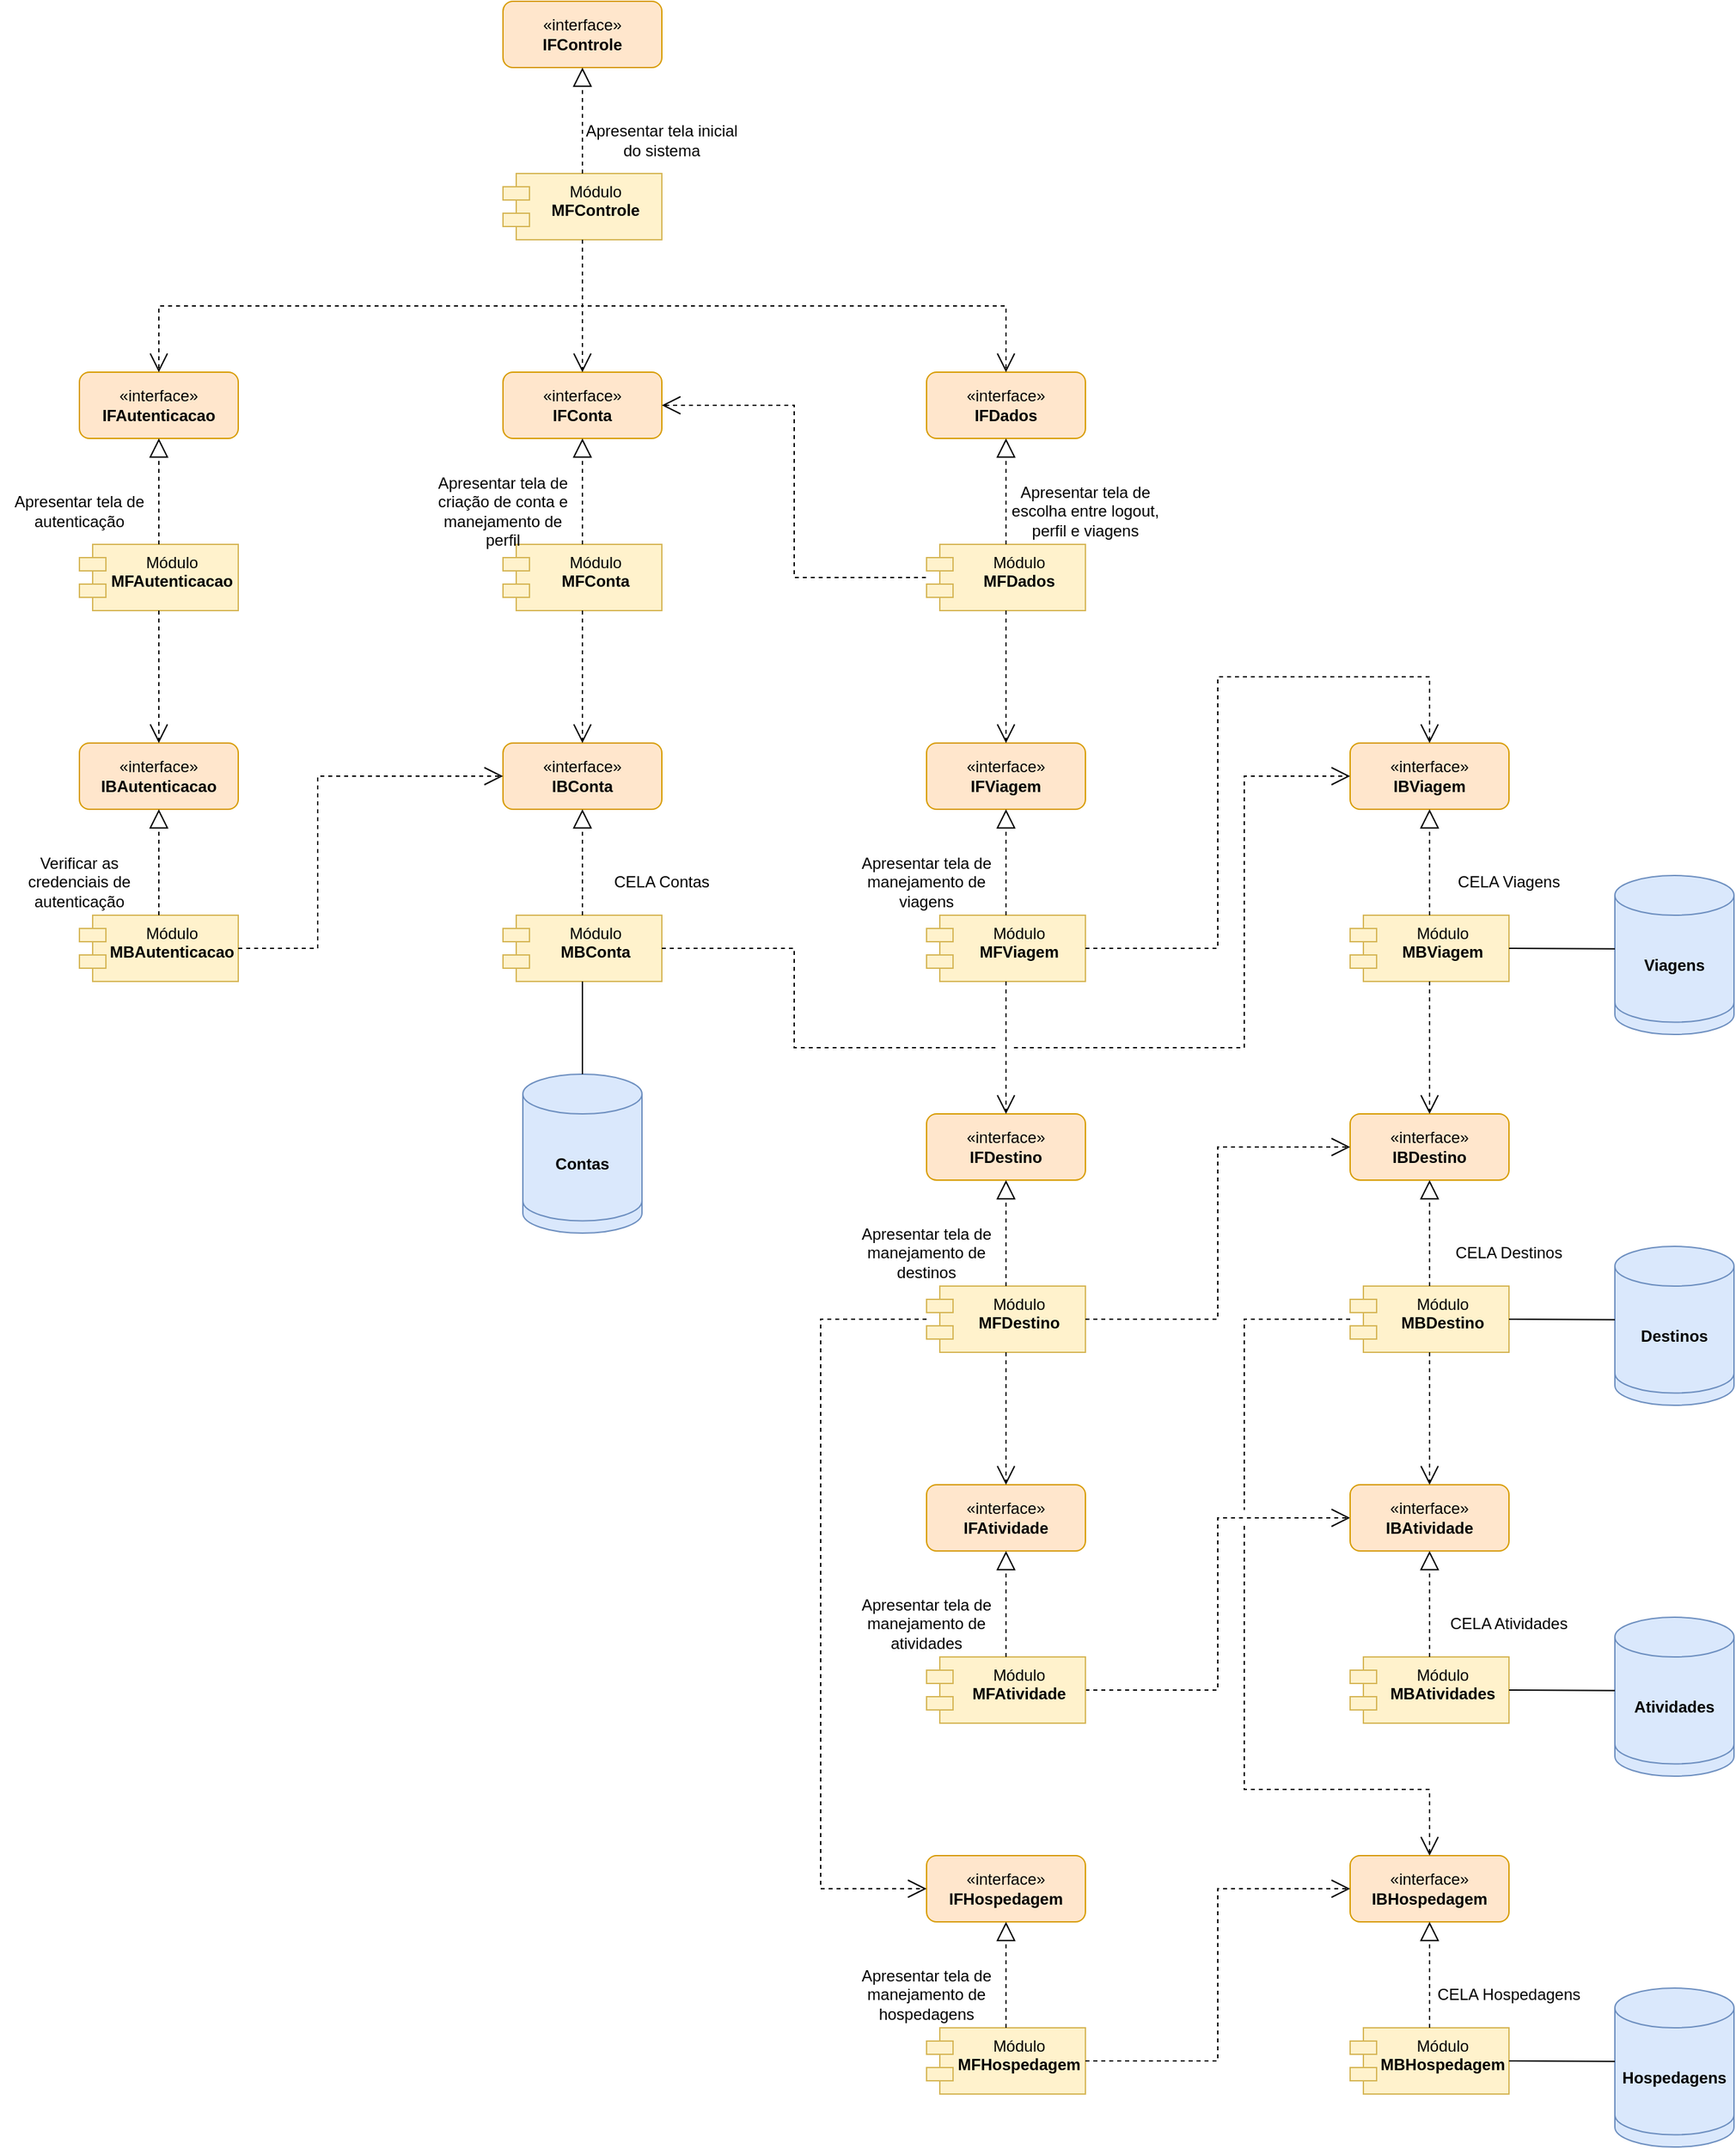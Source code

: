<mxfile version="26.0.10">
  <diagram name="Page-1" id="sPIjlwpRegr-qIBrad7b">
    <mxGraphModel dx="825" dy="539" grid="1" gridSize="10" guides="1" tooltips="1" connect="1" arrows="1" fold="1" page="1" pageScale="1" pageWidth="850" pageHeight="1100" background="none" math="0" shadow="0">
      <root>
        <mxCell id="0" />
        <mxCell id="1" parent="0" />
        <mxCell id="RjZnEXSW0Bx0K8E6X_TM-65" value="" style="endArrow=open;endSize=12;dashed=1;html=1;rounded=0;exitX=1;exitY=0.5;exitDx=0;exitDy=0;entryX=0;entryY=0.5;entryDx=0;entryDy=0;jumpStyle=gap;jumpSize=12;" parent="1" source="RjZnEXSW0Bx0K8E6X_TM-60" target="RjZnEXSW0Bx0K8E6X_TM-62" edge="1">
          <mxGeometry width="160" relative="1" as="geometry">
            <mxPoint x="1010" y="1470" as="sourcePoint" />
            <mxPoint x="1170" y="1470" as="targetPoint" />
            <Array as="points">
              <mxPoint x="1080" y="1545" />
              <mxPoint x="1080" y="1415" />
            </Array>
          </mxGeometry>
        </mxCell>
        <mxCell id="RjZnEXSW0Bx0K8E6X_TM-2" value="«interface»&lt;br&gt;&lt;div&gt;&lt;b&gt;IFControle&lt;/b&gt;&lt;/div&gt;" style="html=1;whiteSpace=wrap;rounded=1;glass=0;shadow=0;fillColor=#ffe6cc;strokeColor=#d79b00;" parent="1" vertex="1">
          <mxGeometry x="540" y="270" width="120" height="50" as="geometry" />
        </mxCell>
        <mxCell id="RjZnEXSW0Bx0K8E6X_TM-3" value="&lt;div&gt;Módulo&lt;/div&gt;&lt;div&gt;&lt;b&gt;MFControle&lt;/b&gt;&lt;br&gt;&lt;/div&gt;" style="shape=module;align=left;spacingLeft=20;align=center;verticalAlign=top;whiteSpace=wrap;html=1;fillColor=#fff2cc;strokeColor=#d6b656;" parent="1" vertex="1">
          <mxGeometry x="540" y="400" width="120" height="50" as="geometry" />
        </mxCell>
        <mxCell id="RjZnEXSW0Bx0K8E6X_TM-4" value="" style="endArrow=block;dashed=1;endFill=0;endSize=12;html=1;rounded=0;entryX=0.5;entryY=1;entryDx=0;entryDy=0;exitX=0.5;exitY=0;exitDx=0;exitDy=0;" parent="1" source="RjZnEXSW0Bx0K8E6X_TM-3" target="RjZnEXSW0Bx0K8E6X_TM-2" edge="1">
          <mxGeometry width="160" relative="1" as="geometry">
            <mxPoint x="560" y="360" as="sourcePoint" />
            <mxPoint x="720" y="360" as="targetPoint" />
          </mxGeometry>
        </mxCell>
        <mxCell id="RjZnEXSW0Bx0K8E6X_TM-5" value="«interface»&lt;br&gt;&lt;div&gt;&lt;b&gt;IFAutenticacao&lt;/b&gt;&lt;/div&gt;" style="html=1;whiteSpace=wrap;rounded=1;glass=0;shadow=0;fillColor=#ffe6cc;strokeColor=#d79b00;" parent="1" vertex="1">
          <mxGeometry x="220" y="550" width="120" height="50" as="geometry" />
        </mxCell>
        <mxCell id="RjZnEXSW0Bx0K8E6X_TM-6" value="&lt;div&gt;Módulo&lt;/div&gt;&lt;div&gt;&lt;b&gt;MFAutenticacao&lt;/b&gt;&lt;br&gt;&lt;/div&gt;" style="shape=module;align=left;spacingLeft=20;align=center;verticalAlign=top;whiteSpace=wrap;html=1;fillColor=#fff2cc;strokeColor=#d6b656;" parent="1" vertex="1">
          <mxGeometry x="220" y="680" width="120" height="50" as="geometry" />
        </mxCell>
        <mxCell id="RjZnEXSW0Bx0K8E6X_TM-7" value="" style="endArrow=block;dashed=1;endFill=0;endSize=12;html=1;rounded=0;entryX=0.5;entryY=1;entryDx=0;entryDy=0;exitX=0.5;exitY=0;exitDx=0;exitDy=0;" parent="1" source="RjZnEXSW0Bx0K8E6X_TM-6" target="RjZnEXSW0Bx0K8E6X_TM-5" edge="1">
          <mxGeometry width="160" relative="1" as="geometry">
            <mxPoint x="240" y="660" as="sourcePoint" />
            <mxPoint x="400" y="660" as="targetPoint" />
          </mxGeometry>
        </mxCell>
        <mxCell id="RjZnEXSW0Bx0K8E6X_TM-9" value="«interface»&lt;br&gt;&lt;div&gt;&lt;b&gt;IFConta&lt;/b&gt;&lt;/div&gt;" style="html=1;whiteSpace=wrap;rounded=1;glass=0;shadow=0;fillColor=#ffe6cc;strokeColor=#d79b00;" parent="1" vertex="1">
          <mxGeometry x="540" y="550" width="120" height="50" as="geometry" />
        </mxCell>
        <mxCell id="RjZnEXSW0Bx0K8E6X_TM-10" value="&lt;div&gt;Módulo&lt;/div&gt;&lt;div&gt;&lt;b&gt;MFConta&lt;/b&gt;&lt;/div&gt;" style="shape=module;align=left;spacingLeft=20;align=center;verticalAlign=top;whiteSpace=wrap;html=1;fillColor=#fff2cc;strokeColor=#d6b656;" parent="1" vertex="1">
          <mxGeometry x="540" y="680" width="120" height="50" as="geometry" />
        </mxCell>
        <mxCell id="RjZnEXSW0Bx0K8E6X_TM-11" value="" style="endArrow=block;dashed=1;endFill=0;endSize=12;html=1;rounded=0;entryX=0.5;entryY=1;entryDx=0;entryDy=0;exitX=0.5;exitY=0;exitDx=0;exitDy=0;" parent="1" source="RjZnEXSW0Bx0K8E6X_TM-10" target="RjZnEXSW0Bx0K8E6X_TM-9" edge="1">
          <mxGeometry width="160" relative="1" as="geometry">
            <mxPoint x="560" y="660" as="sourcePoint" />
            <mxPoint x="720" y="660" as="targetPoint" />
          </mxGeometry>
        </mxCell>
        <mxCell id="RjZnEXSW0Bx0K8E6X_TM-12" value="«interface»&lt;br&gt;&lt;div&gt;&lt;b&gt;IFDados&lt;/b&gt;&lt;/div&gt;" style="html=1;whiteSpace=wrap;rounded=1;glass=0;shadow=0;fillColor=#ffe6cc;strokeColor=#d79b00;" parent="1" vertex="1">
          <mxGeometry x="860" y="550" width="120" height="50" as="geometry" />
        </mxCell>
        <mxCell id="RjZnEXSW0Bx0K8E6X_TM-13" value="&lt;div&gt;Módulo&lt;/div&gt;&lt;div&gt;&lt;b&gt;MFDados&lt;/b&gt;&lt;br&gt;&lt;/div&gt;" style="shape=module;align=left;spacingLeft=20;align=center;verticalAlign=top;whiteSpace=wrap;html=1;fillColor=#fff2cc;strokeColor=#d6b656;" parent="1" vertex="1">
          <mxGeometry x="860" y="680" width="120" height="50" as="geometry" />
        </mxCell>
        <mxCell id="RjZnEXSW0Bx0K8E6X_TM-14" value="" style="endArrow=block;dashed=1;endFill=0;endSize=12;html=1;rounded=0;entryX=0.5;entryY=1;entryDx=0;entryDy=0;exitX=0.5;exitY=0;exitDx=0;exitDy=0;" parent="1" source="RjZnEXSW0Bx0K8E6X_TM-13" target="RjZnEXSW0Bx0K8E6X_TM-12" edge="1">
          <mxGeometry width="160" relative="1" as="geometry">
            <mxPoint x="880" y="660" as="sourcePoint" />
            <mxPoint x="1040" y="660" as="targetPoint" />
          </mxGeometry>
        </mxCell>
        <mxCell id="RjZnEXSW0Bx0K8E6X_TM-18" value="«interface»&lt;br&gt;&lt;div&gt;&lt;b&gt;IBAutenticacao&lt;/b&gt;&lt;/div&gt;" style="html=1;whiteSpace=wrap;rounded=1;glass=0;shadow=0;fillColor=#ffe6cc;strokeColor=#d79b00;" parent="1" vertex="1">
          <mxGeometry x="220" y="830" width="120" height="50" as="geometry" />
        </mxCell>
        <mxCell id="RjZnEXSW0Bx0K8E6X_TM-19" value="&lt;div&gt;Módulo&lt;/div&gt;&lt;div&gt;&lt;b&gt;MBAutenticacao&lt;/b&gt;&lt;br&gt;&lt;/div&gt;" style="shape=module;align=left;spacingLeft=20;align=center;verticalAlign=top;whiteSpace=wrap;html=1;fillColor=#fff2cc;strokeColor=#d6b656;" parent="1" vertex="1">
          <mxGeometry x="220" y="960" width="120" height="50" as="geometry" />
        </mxCell>
        <mxCell id="RjZnEXSW0Bx0K8E6X_TM-20" value="" style="endArrow=block;dashed=1;endFill=0;endSize=12;html=1;rounded=0;entryX=0.5;entryY=1;entryDx=0;entryDy=0;exitX=0.5;exitY=0;exitDx=0;exitDy=0;" parent="1" source="RjZnEXSW0Bx0K8E6X_TM-19" target="RjZnEXSW0Bx0K8E6X_TM-18" edge="1">
          <mxGeometry width="160" relative="1" as="geometry">
            <mxPoint x="240" y="920" as="sourcePoint" />
            <mxPoint x="400" y="920" as="targetPoint" />
          </mxGeometry>
        </mxCell>
        <mxCell id="RjZnEXSW0Bx0K8E6X_TM-21" value="" style="endArrow=open;endSize=12;dashed=1;html=1;rounded=0;entryX=0.5;entryY=0;entryDx=0;entryDy=0;exitX=0.5;exitY=1;exitDx=0;exitDy=0;" parent="1" source="RjZnEXSW0Bx0K8E6X_TM-6" target="RjZnEXSW0Bx0K8E6X_TM-18" edge="1">
          <mxGeometry width="160" relative="1" as="geometry">
            <mxPoint x="290" y="730" as="sourcePoint" />
            <mxPoint x="450" y="730" as="targetPoint" />
          </mxGeometry>
        </mxCell>
        <mxCell id="RjZnEXSW0Bx0K8E6X_TM-22" value="«interface»&lt;br&gt;&lt;div&gt;&lt;b&gt;IBConta&lt;/b&gt;&lt;/div&gt;" style="html=1;whiteSpace=wrap;rounded=1;glass=0;shadow=0;fillColor=#ffe6cc;strokeColor=#d79b00;" parent="1" vertex="1">
          <mxGeometry x="540" y="830" width="120" height="50" as="geometry" />
        </mxCell>
        <mxCell id="RjZnEXSW0Bx0K8E6X_TM-23" value="&lt;div&gt;Módulo&lt;/div&gt;&lt;div&gt;&lt;b&gt;MBConta&lt;/b&gt;&lt;br&gt;&lt;/div&gt;" style="shape=module;align=left;spacingLeft=20;align=center;verticalAlign=top;whiteSpace=wrap;html=1;fillColor=#fff2cc;strokeColor=#d6b656;" parent="1" vertex="1">
          <mxGeometry x="540" y="960" width="120" height="50" as="geometry" />
        </mxCell>
        <mxCell id="RjZnEXSW0Bx0K8E6X_TM-24" value="" style="endArrow=block;dashed=1;endFill=0;endSize=12;html=1;rounded=0;entryX=0.5;entryY=1;entryDx=0;entryDy=0;exitX=0.5;exitY=0;exitDx=0;exitDy=0;" parent="1" source="RjZnEXSW0Bx0K8E6X_TM-23" target="RjZnEXSW0Bx0K8E6X_TM-22" edge="1">
          <mxGeometry width="160" relative="1" as="geometry">
            <mxPoint x="560" y="920" as="sourcePoint" />
            <mxPoint x="720" y="920" as="targetPoint" />
          </mxGeometry>
        </mxCell>
        <mxCell id="RjZnEXSW0Bx0K8E6X_TM-25" value="" style="endArrow=open;endSize=12;dashed=1;html=1;rounded=0;entryX=0.5;entryY=0;entryDx=0;entryDy=0;exitX=0.5;exitY=1;exitDx=0;exitDy=0;" parent="1" source="RjZnEXSW0Bx0K8E6X_TM-10" target="RjZnEXSW0Bx0K8E6X_TM-22" edge="1">
          <mxGeometry width="160" relative="1" as="geometry">
            <mxPoint x="600" y="730" as="sourcePoint" />
            <mxPoint x="770" y="730" as="targetPoint" />
          </mxGeometry>
        </mxCell>
        <mxCell id="RjZnEXSW0Bx0K8E6X_TM-26" value="«interface»&lt;br&gt;&lt;div&gt;&lt;b&gt;IFViagem&lt;/b&gt;&lt;/div&gt;" style="html=1;whiteSpace=wrap;rounded=1;glass=0;shadow=0;fillColor=#ffe6cc;strokeColor=#d79b00;" parent="1" vertex="1">
          <mxGeometry x="860" y="830" width="120" height="50" as="geometry" />
        </mxCell>
        <mxCell id="RjZnEXSW0Bx0K8E6X_TM-27" value="&lt;div&gt;Módulo&lt;/div&gt;&lt;div&gt;&lt;b&gt;MFViagem&lt;/b&gt;&lt;br&gt;&lt;/div&gt;" style="shape=module;align=left;spacingLeft=20;align=center;verticalAlign=top;whiteSpace=wrap;html=1;fillColor=#fff2cc;strokeColor=#d6b656;" parent="1" vertex="1">
          <mxGeometry x="860" y="960" width="120" height="50" as="geometry" />
        </mxCell>
        <mxCell id="RjZnEXSW0Bx0K8E6X_TM-28" value="" style="endArrow=block;dashed=1;endFill=0;endSize=12;html=1;rounded=0;entryX=0.5;entryY=1;entryDx=0;entryDy=0;exitX=0.5;exitY=0;exitDx=0;exitDy=0;" parent="1" source="RjZnEXSW0Bx0K8E6X_TM-27" target="RjZnEXSW0Bx0K8E6X_TM-26" edge="1">
          <mxGeometry width="160" relative="1" as="geometry">
            <mxPoint x="880" y="920" as="sourcePoint" />
            <mxPoint x="1040" y="920" as="targetPoint" />
          </mxGeometry>
        </mxCell>
        <mxCell id="RjZnEXSW0Bx0K8E6X_TM-29" value="" style="endArrow=open;endSize=12;dashed=1;html=1;rounded=0;entryX=0.5;entryY=0;entryDx=0;entryDy=0;exitX=0.5;exitY=1;exitDx=0;exitDy=0;" parent="1" source="RjZnEXSW0Bx0K8E6X_TM-13" target="RjZnEXSW0Bx0K8E6X_TM-26" edge="1">
          <mxGeometry width="160" relative="1" as="geometry">
            <mxPoint x="920" y="730" as="sourcePoint" />
            <mxPoint x="1090" y="730" as="targetPoint" />
          </mxGeometry>
        </mxCell>
        <mxCell id="RjZnEXSW0Bx0K8E6X_TM-32" value="" style="endArrow=open;endSize=12;dashed=1;html=1;rounded=0;exitX=1;exitY=0.5;exitDx=0;exitDy=0;entryX=0;entryY=0.5;entryDx=0;entryDy=0;" parent="1" source="RjZnEXSW0Bx0K8E6X_TM-19" target="RjZnEXSW0Bx0K8E6X_TM-22" edge="1">
          <mxGeometry width="160" relative="1" as="geometry">
            <mxPoint x="350" y="984.58" as="sourcePoint" />
            <mxPoint x="510" y="984.58" as="targetPoint" />
            <Array as="points">
              <mxPoint x="400" y="985" />
              <mxPoint x="400" y="855" />
            </Array>
          </mxGeometry>
        </mxCell>
        <mxCell id="RjZnEXSW0Bx0K8E6X_TM-35" value="" style="group" parent="1" vertex="1" connectable="0">
          <mxGeometry x="555" y="1080" width="90" height="120" as="geometry" />
        </mxCell>
        <mxCell id="RjZnEXSW0Bx0K8E6X_TM-34" value="" style="shape=cylinder3;whiteSpace=wrap;html=1;boundedLbl=1;backgroundOutline=1;size=15;fillColor=#dae8fc;strokeColor=#6c8ebf;movable=1;resizable=1;rotatable=1;deletable=1;editable=1;locked=0;connectable=1;" parent="RjZnEXSW0Bx0K8E6X_TM-35" vertex="1">
          <mxGeometry y="9.231" width="90" height="110.769" as="geometry" />
        </mxCell>
        <mxCell id="RjZnEXSW0Bx0K8E6X_TM-33" value="&lt;div&gt;&lt;b&gt;Contas&lt;/b&gt;&lt;/div&gt;" style="shape=cylinder3;whiteSpace=wrap;html=1;boundedLbl=1;backgroundOutline=1;size=15;fillColor=#dae8fc;strokeColor=#6c8ebf;fixDash=0;container=0;movable=1;resizable=1;rotatable=1;deletable=1;editable=1;locked=0;connectable=1;" parent="RjZnEXSW0Bx0K8E6X_TM-35" vertex="1">
          <mxGeometry width="90" height="110.769" as="geometry" />
        </mxCell>
        <mxCell id="RjZnEXSW0Bx0K8E6X_TM-36" value="" style="endArrow=none;html=1;rounded=0;exitX=0.5;exitY=0;exitDx=0;exitDy=0;exitPerimeter=0;entryX=0.5;entryY=1;entryDx=0;entryDy=0;" parent="1" source="RjZnEXSW0Bx0K8E6X_TM-33" target="RjZnEXSW0Bx0K8E6X_TM-23" edge="1">
          <mxGeometry width="50" height="50" relative="1" as="geometry">
            <mxPoint x="610" y="1070" as="sourcePoint" />
            <mxPoint x="660" y="1020" as="targetPoint" />
          </mxGeometry>
        </mxCell>
        <mxCell id="RjZnEXSW0Bx0K8E6X_TM-38" value="«interface»&lt;br&gt;&lt;div&gt;&lt;b&gt;IBViagem&lt;/b&gt;&lt;/div&gt;" style="html=1;whiteSpace=wrap;rounded=1;glass=0;shadow=0;fillColor=#ffe6cc;strokeColor=#d79b00;" parent="1" vertex="1">
          <mxGeometry x="1180" y="830" width="120" height="50" as="geometry" />
        </mxCell>
        <mxCell id="RjZnEXSW0Bx0K8E6X_TM-39" value="&lt;div&gt;Módulo&lt;/div&gt;&lt;div&gt;&lt;b&gt;MBViagem&lt;/b&gt;&lt;br&gt;&lt;/div&gt;" style="shape=module;align=left;spacingLeft=20;align=center;verticalAlign=top;whiteSpace=wrap;html=1;fillColor=#fff2cc;strokeColor=#d6b656;" parent="1" vertex="1">
          <mxGeometry x="1180" y="960" width="120" height="50" as="geometry" />
        </mxCell>
        <mxCell id="RjZnEXSW0Bx0K8E6X_TM-40" value="" style="endArrow=block;dashed=1;endFill=0;endSize=12;html=1;rounded=0;entryX=0.5;entryY=1;entryDx=0;entryDy=0;exitX=0.5;exitY=0;exitDx=0;exitDy=0;" parent="1" source="RjZnEXSW0Bx0K8E6X_TM-39" target="RjZnEXSW0Bx0K8E6X_TM-38" edge="1">
          <mxGeometry width="160" relative="1" as="geometry">
            <mxPoint x="1200" y="920" as="sourcePoint" />
            <mxPoint x="1360" y="920" as="targetPoint" />
          </mxGeometry>
        </mxCell>
        <mxCell id="RjZnEXSW0Bx0K8E6X_TM-41" value="" style="endArrow=open;endSize=12;dashed=1;html=1;rounded=0;exitX=1;exitY=0.5;exitDx=0;exitDy=0;entryX=0.5;entryY=0;entryDx=0;entryDy=0;" parent="1" source="RjZnEXSW0Bx0K8E6X_TM-27" target="RjZnEXSW0Bx0K8E6X_TM-38" edge="1">
          <mxGeometry width="160" relative="1" as="geometry">
            <mxPoint x="1010" y="910" as="sourcePoint" />
            <mxPoint x="1170" y="910" as="targetPoint" />
            <Array as="points">
              <mxPoint x="1080" y="985" />
              <mxPoint x="1080" y="780" />
              <mxPoint x="1240" y="780" />
            </Array>
          </mxGeometry>
        </mxCell>
        <mxCell id="RjZnEXSW0Bx0K8E6X_TM-42" value="" style="group" parent="1" vertex="1" connectable="0">
          <mxGeometry x="1380" y="930" width="90" height="120" as="geometry" />
        </mxCell>
        <mxCell id="RjZnEXSW0Bx0K8E6X_TM-43" value="" style="shape=cylinder3;whiteSpace=wrap;html=1;boundedLbl=1;backgroundOutline=1;size=15;fillColor=#dae8fc;strokeColor=#6c8ebf;movable=1;resizable=1;rotatable=1;deletable=1;editable=1;locked=0;connectable=1;" parent="RjZnEXSW0Bx0K8E6X_TM-42" vertex="1">
          <mxGeometry y="9.231" width="90" height="110.769" as="geometry" />
        </mxCell>
        <mxCell id="RjZnEXSW0Bx0K8E6X_TM-44" value="&lt;b&gt;Viagens&lt;/b&gt;" style="shape=cylinder3;whiteSpace=wrap;html=1;boundedLbl=1;backgroundOutline=1;size=15;fillColor=#dae8fc;strokeColor=#6c8ebf;fixDash=0;container=0;movable=1;resizable=1;rotatable=1;deletable=1;editable=1;locked=0;connectable=1;" parent="RjZnEXSW0Bx0K8E6X_TM-42" vertex="1">
          <mxGeometry width="90" height="110.769" as="geometry" />
        </mxCell>
        <mxCell id="RjZnEXSW0Bx0K8E6X_TM-45" value="" style="endArrow=none;html=1;rounded=0;entryX=0;entryY=0.5;entryDx=0;entryDy=0;entryPerimeter=0;exitX=1;exitY=0.5;exitDx=0;exitDy=0;" parent="1" source="RjZnEXSW0Bx0K8E6X_TM-39" target="RjZnEXSW0Bx0K8E6X_TM-44" edge="1">
          <mxGeometry width="50" height="50" relative="1" as="geometry">
            <mxPoint x="1210" y="1000" as="sourcePoint" />
            <mxPoint x="1260" y="950" as="targetPoint" />
          </mxGeometry>
        </mxCell>
        <mxCell id="RjZnEXSW0Bx0K8E6X_TM-46" value="«interface»&lt;br&gt;&lt;div&gt;&lt;b&gt;IFDestino&lt;/b&gt;&lt;/div&gt;" style="html=1;whiteSpace=wrap;rounded=1;glass=0;shadow=0;fillColor=#ffe6cc;strokeColor=#d79b00;" parent="1" vertex="1">
          <mxGeometry x="860" y="1110" width="120" height="50" as="geometry" />
        </mxCell>
        <mxCell id="RjZnEXSW0Bx0K8E6X_TM-47" value="&lt;div&gt;Módulo&lt;/div&gt;&lt;div&gt;&lt;b&gt;MFDestino&lt;/b&gt;&lt;br&gt;&lt;/div&gt;" style="shape=module;align=left;spacingLeft=20;align=center;verticalAlign=top;whiteSpace=wrap;html=1;fillColor=#fff2cc;strokeColor=#d6b656;" parent="1" vertex="1">
          <mxGeometry x="860" y="1240" width="120" height="50" as="geometry" />
        </mxCell>
        <mxCell id="RjZnEXSW0Bx0K8E6X_TM-48" value="" style="endArrow=block;dashed=1;endFill=0;endSize=12;html=1;rounded=0;entryX=0.5;entryY=1;entryDx=0;entryDy=0;exitX=0.5;exitY=0;exitDx=0;exitDy=0;" parent="1" source="RjZnEXSW0Bx0K8E6X_TM-47" target="RjZnEXSW0Bx0K8E6X_TM-46" edge="1">
          <mxGeometry width="160" relative="1" as="geometry">
            <mxPoint x="880" y="1200" as="sourcePoint" />
            <mxPoint x="1040" y="1200" as="targetPoint" />
          </mxGeometry>
        </mxCell>
        <mxCell id="RjZnEXSW0Bx0K8E6X_TM-49" value="«interface»&lt;br&gt;&lt;div&gt;&lt;b&gt;IBDestino&lt;/b&gt;&lt;/div&gt;" style="html=1;whiteSpace=wrap;rounded=1;glass=0;shadow=0;fillColor=#ffe6cc;strokeColor=#d79b00;" parent="1" vertex="1">
          <mxGeometry x="1180" y="1110" width="120" height="50" as="geometry" />
        </mxCell>
        <mxCell id="RjZnEXSW0Bx0K8E6X_TM-50" value="&lt;div&gt;Módulo&lt;/div&gt;&lt;div&gt;&lt;b&gt;MBDestino&lt;/b&gt;&lt;br&gt;&lt;/div&gt;" style="shape=module;align=left;spacingLeft=20;align=center;verticalAlign=top;whiteSpace=wrap;html=1;fillColor=#fff2cc;strokeColor=#d6b656;" parent="1" vertex="1">
          <mxGeometry x="1180" y="1240" width="120" height="50" as="geometry" />
        </mxCell>
        <mxCell id="RjZnEXSW0Bx0K8E6X_TM-51" value="" style="endArrow=block;dashed=1;endFill=0;endSize=12;html=1;rounded=0;entryX=0.5;entryY=1;entryDx=0;entryDy=0;exitX=0.5;exitY=0;exitDx=0;exitDy=0;" parent="1" source="RjZnEXSW0Bx0K8E6X_TM-50" target="RjZnEXSW0Bx0K8E6X_TM-49" edge="1">
          <mxGeometry width="160" relative="1" as="geometry">
            <mxPoint x="1200" y="1200" as="sourcePoint" />
            <mxPoint x="1360" y="1200" as="targetPoint" />
          </mxGeometry>
        </mxCell>
        <mxCell id="RjZnEXSW0Bx0K8E6X_TM-52" value="" style="endArrow=open;endSize=12;dashed=1;html=1;rounded=0;exitX=1;exitY=0.5;exitDx=0;exitDy=0;entryX=0;entryY=0.5;entryDx=0;entryDy=0;" parent="1" source="RjZnEXSW0Bx0K8E6X_TM-47" target="RjZnEXSW0Bx0K8E6X_TM-49" edge="1">
          <mxGeometry width="160" relative="1" as="geometry">
            <mxPoint x="1010" y="1190" as="sourcePoint" />
            <mxPoint x="1170" y="1190" as="targetPoint" />
            <Array as="points">
              <mxPoint x="1080" y="1265" />
              <mxPoint x="1080" y="1135" />
            </Array>
          </mxGeometry>
        </mxCell>
        <mxCell id="RjZnEXSW0Bx0K8E6X_TM-53" value="" style="group" parent="1" vertex="1" connectable="0">
          <mxGeometry x="1380" y="1210" width="90" height="120" as="geometry" />
        </mxCell>
        <mxCell id="RjZnEXSW0Bx0K8E6X_TM-54" value="" style="shape=cylinder3;whiteSpace=wrap;html=1;boundedLbl=1;backgroundOutline=1;size=15;fillColor=#dae8fc;strokeColor=#6c8ebf;movable=1;resizable=1;rotatable=1;deletable=1;editable=1;locked=0;connectable=1;" parent="RjZnEXSW0Bx0K8E6X_TM-53" vertex="1">
          <mxGeometry y="9.231" width="90" height="110.769" as="geometry" />
        </mxCell>
        <mxCell id="RjZnEXSW0Bx0K8E6X_TM-55" value="&lt;b&gt;Destinos&lt;/b&gt;" style="shape=cylinder3;whiteSpace=wrap;html=1;boundedLbl=1;backgroundOutline=1;size=15;fillColor=#dae8fc;strokeColor=#6c8ebf;fixDash=0;container=0;movable=1;resizable=1;rotatable=1;deletable=1;editable=1;locked=0;connectable=1;" parent="RjZnEXSW0Bx0K8E6X_TM-53" vertex="1">
          <mxGeometry width="90" height="110.769" as="geometry" />
        </mxCell>
        <mxCell id="RjZnEXSW0Bx0K8E6X_TM-56" value="" style="endArrow=none;html=1;rounded=0;entryX=0;entryY=0.5;entryDx=0;entryDy=0;entryPerimeter=0;exitX=1;exitY=0.5;exitDx=0;exitDy=0;" parent="1" source="RjZnEXSW0Bx0K8E6X_TM-50" target="RjZnEXSW0Bx0K8E6X_TM-55" edge="1">
          <mxGeometry width="50" height="50" relative="1" as="geometry">
            <mxPoint x="1210" y="1280" as="sourcePoint" />
            <mxPoint x="1260" y="1230" as="targetPoint" />
          </mxGeometry>
        </mxCell>
        <mxCell id="RjZnEXSW0Bx0K8E6X_TM-57" value="" style="endArrow=open;endSize=12;dashed=1;html=1;rounded=0;entryX=0.5;entryY=0;entryDx=0;entryDy=0;exitX=0.5;exitY=1;exitDx=0;exitDy=0;" parent="1" source="RjZnEXSW0Bx0K8E6X_TM-27" target="RjZnEXSW0Bx0K8E6X_TM-46" edge="1">
          <mxGeometry width="160" relative="1" as="geometry">
            <mxPoint x="1000" y="1000" as="sourcePoint" />
            <mxPoint x="1000" y="1100" as="targetPoint" />
          </mxGeometry>
        </mxCell>
        <mxCell id="RjZnEXSW0Bx0K8E6X_TM-58" value="" style="endArrow=open;endSize=12;dashed=1;html=1;rounded=0;entryX=0.5;entryY=0;entryDx=0;entryDy=0;exitX=0.5;exitY=1;exitDx=0;exitDy=0;" parent="1" source="RjZnEXSW0Bx0K8E6X_TM-39" target="RjZnEXSW0Bx0K8E6X_TM-49" edge="1">
          <mxGeometry width="160" relative="1" as="geometry">
            <mxPoint x="1150" y="1010" as="sourcePoint" />
            <mxPoint x="1150" y="1110" as="targetPoint" />
          </mxGeometry>
        </mxCell>
        <mxCell id="RjZnEXSW0Bx0K8E6X_TM-59" value="«interface»&lt;br&gt;&lt;div&gt;&lt;b&gt;IFAtividade&lt;/b&gt;&lt;/div&gt;" style="html=1;whiteSpace=wrap;rounded=1;glass=0;shadow=0;fillColor=#ffe6cc;strokeColor=#d79b00;" parent="1" vertex="1">
          <mxGeometry x="860" y="1390" width="120" height="50" as="geometry" />
        </mxCell>
        <mxCell id="RjZnEXSW0Bx0K8E6X_TM-60" value="&lt;div&gt;Módulo&lt;/div&gt;&lt;div&gt;&lt;b&gt;MFAtividade&lt;/b&gt;&lt;br&gt;&lt;/div&gt;" style="shape=module;align=left;spacingLeft=20;align=center;verticalAlign=top;whiteSpace=wrap;html=1;fillColor=#fff2cc;strokeColor=#d6b656;" parent="1" vertex="1">
          <mxGeometry x="860" y="1520" width="120" height="50" as="geometry" />
        </mxCell>
        <mxCell id="RjZnEXSW0Bx0K8E6X_TM-61" value="" style="endArrow=block;dashed=1;endFill=0;endSize=12;html=1;rounded=0;entryX=0.5;entryY=1;entryDx=0;entryDy=0;exitX=0.5;exitY=0;exitDx=0;exitDy=0;" parent="1" source="RjZnEXSW0Bx0K8E6X_TM-60" target="RjZnEXSW0Bx0K8E6X_TM-59" edge="1">
          <mxGeometry width="160" relative="1" as="geometry">
            <mxPoint x="880" y="1480" as="sourcePoint" />
            <mxPoint x="1040" y="1480" as="targetPoint" />
          </mxGeometry>
        </mxCell>
        <mxCell id="RjZnEXSW0Bx0K8E6X_TM-62" value="«interface»&lt;br&gt;&lt;div&gt;&lt;b&gt;IBAtividade&lt;/b&gt;&lt;/div&gt;" style="html=1;whiteSpace=wrap;rounded=1;glass=0;shadow=0;fillColor=#ffe6cc;strokeColor=#d79b00;" parent="1" vertex="1">
          <mxGeometry x="1180" y="1390" width="120" height="50" as="geometry" />
        </mxCell>
        <mxCell id="RjZnEXSW0Bx0K8E6X_TM-63" value="&lt;div&gt;Módulo&lt;/div&gt;&lt;div&gt;&lt;b&gt;MBAtividades&lt;/b&gt;&lt;/div&gt;" style="shape=module;align=left;spacingLeft=20;align=center;verticalAlign=top;whiteSpace=wrap;html=1;fillColor=#fff2cc;strokeColor=#d6b656;" parent="1" vertex="1">
          <mxGeometry x="1180" y="1520" width="120" height="50" as="geometry" />
        </mxCell>
        <mxCell id="RjZnEXSW0Bx0K8E6X_TM-64" value="" style="endArrow=block;dashed=1;endFill=0;endSize=12;html=1;rounded=0;entryX=0.5;entryY=1;entryDx=0;entryDy=0;exitX=0.5;exitY=0;exitDx=0;exitDy=0;" parent="1" source="RjZnEXSW0Bx0K8E6X_TM-63" target="RjZnEXSW0Bx0K8E6X_TM-62" edge="1">
          <mxGeometry width="160" relative="1" as="geometry">
            <mxPoint x="1200" y="1480" as="sourcePoint" />
            <mxPoint x="1360" y="1480" as="targetPoint" />
          </mxGeometry>
        </mxCell>
        <mxCell id="RjZnEXSW0Bx0K8E6X_TM-66" value="" style="group" parent="1" vertex="1" connectable="0">
          <mxGeometry x="1380" y="1490" width="90" height="120" as="geometry" />
        </mxCell>
        <mxCell id="RjZnEXSW0Bx0K8E6X_TM-67" value="" style="shape=cylinder3;whiteSpace=wrap;html=1;boundedLbl=1;backgroundOutline=1;size=15;fillColor=#dae8fc;strokeColor=#6c8ebf;movable=1;resizable=1;rotatable=1;deletable=1;editable=1;locked=0;connectable=1;" parent="RjZnEXSW0Bx0K8E6X_TM-66" vertex="1">
          <mxGeometry y="9.231" width="90" height="110.769" as="geometry" />
        </mxCell>
        <mxCell id="RjZnEXSW0Bx0K8E6X_TM-68" value="&lt;b&gt;Atividades&lt;/b&gt;" style="shape=cylinder3;whiteSpace=wrap;html=1;boundedLbl=1;backgroundOutline=1;size=15;fillColor=#dae8fc;strokeColor=#6c8ebf;fixDash=0;container=0;movable=1;resizable=1;rotatable=1;deletable=1;editable=1;locked=0;connectable=1;" parent="RjZnEXSW0Bx0K8E6X_TM-66" vertex="1">
          <mxGeometry width="90" height="110.769" as="geometry" />
        </mxCell>
        <mxCell id="RjZnEXSW0Bx0K8E6X_TM-69" value="" style="endArrow=none;html=1;rounded=0;entryX=0;entryY=0.5;entryDx=0;entryDy=0;entryPerimeter=0;exitX=1;exitY=0.5;exitDx=0;exitDy=0;" parent="1" source="RjZnEXSW0Bx0K8E6X_TM-63" target="RjZnEXSW0Bx0K8E6X_TM-68" edge="1">
          <mxGeometry width="50" height="50" relative="1" as="geometry">
            <mxPoint x="1210" y="1560" as="sourcePoint" />
            <mxPoint x="1260" y="1510" as="targetPoint" />
          </mxGeometry>
        </mxCell>
        <mxCell id="RjZnEXSW0Bx0K8E6X_TM-70" value="" style="endArrow=open;endSize=12;dashed=1;html=1;rounded=0;entryX=0.5;entryY=0;entryDx=0;entryDy=0;exitX=0.5;exitY=1;exitDx=0;exitDy=0;" parent="1" target="RjZnEXSW0Bx0K8E6X_TM-59" edge="1">
          <mxGeometry width="160" relative="1" as="geometry">
            <mxPoint x="920" y="1290" as="sourcePoint" />
            <mxPoint x="1000" y="1380" as="targetPoint" />
          </mxGeometry>
        </mxCell>
        <mxCell id="RjZnEXSW0Bx0K8E6X_TM-71" value="" style="endArrow=open;endSize=12;dashed=1;html=1;rounded=0;entryX=0.5;entryY=0;entryDx=0;entryDy=0;exitX=0.5;exitY=1;exitDx=0;exitDy=0;" parent="1" target="RjZnEXSW0Bx0K8E6X_TM-62" edge="1">
          <mxGeometry width="160" relative="1" as="geometry">
            <mxPoint x="1240" y="1290" as="sourcePoint" />
            <mxPoint x="1150" y="1390" as="targetPoint" />
          </mxGeometry>
        </mxCell>
        <mxCell id="RjZnEXSW0Bx0K8E6X_TM-72" value="«interface»&lt;br&gt;&lt;div&gt;&lt;b&gt;IFHospedagem&lt;/b&gt;&lt;/div&gt;" style="html=1;whiteSpace=wrap;rounded=1;glass=0;shadow=0;fillColor=#ffe6cc;strokeColor=#d79b00;" parent="1" vertex="1">
          <mxGeometry x="860" y="1670" width="120" height="50" as="geometry" />
        </mxCell>
        <mxCell id="RjZnEXSW0Bx0K8E6X_TM-73" value="&lt;div&gt;Módulo&lt;/div&gt;&lt;div&gt;&lt;b&gt;MFHospedagem&lt;/b&gt;&lt;br&gt;&lt;/div&gt;" style="shape=module;align=left;spacingLeft=20;align=center;verticalAlign=top;whiteSpace=wrap;html=1;fillColor=#fff2cc;strokeColor=#d6b656;" parent="1" vertex="1">
          <mxGeometry x="860" y="1800" width="120" height="50" as="geometry" />
        </mxCell>
        <mxCell id="RjZnEXSW0Bx0K8E6X_TM-74" value="" style="endArrow=block;dashed=1;endFill=0;endSize=12;html=1;rounded=0;entryX=0.5;entryY=1;entryDx=0;entryDy=0;exitX=0.5;exitY=0;exitDx=0;exitDy=0;" parent="1" source="RjZnEXSW0Bx0K8E6X_TM-73" target="RjZnEXSW0Bx0K8E6X_TM-72" edge="1">
          <mxGeometry width="160" relative="1" as="geometry">
            <mxPoint x="880" y="1760" as="sourcePoint" />
            <mxPoint x="1040" y="1760" as="targetPoint" />
          </mxGeometry>
        </mxCell>
        <mxCell id="RjZnEXSW0Bx0K8E6X_TM-75" value="«interface»&lt;br&gt;&lt;div&gt;&lt;b&gt;IBHospedagem&lt;/b&gt;&lt;/div&gt;" style="html=1;whiteSpace=wrap;rounded=1;glass=0;shadow=0;fillColor=#ffe6cc;strokeColor=#d79b00;" parent="1" vertex="1">
          <mxGeometry x="1180" y="1670" width="120" height="50" as="geometry" />
        </mxCell>
        <mxCell id="RjZnEXSW0Bx0K8E6X_TM-76" value="&lt;div&gt;Módulo&lt;/div&gt;&lt;div&gt;&lt;b&gt;MBHospedagem&lt;/b&gt;&lt;/div&gt;" style="shape=module;align=left;spacingLeft=20;align=center;verticalAlign=top;whiteSpace=wrap;html=1;fillColor=#fff2cc;strokeColor=#d6b656;" parent="1" vertex="1">
          <mxGeometry x="1180" y="1800" width="120" height="50" as="geometry" />
        </mxCell>
        <mxCell id="RjZnEXSW0Bx0K8E6X_TM-77" value="" style="endArrow=block;dashed=1;endFill=0;endSize=12;html=1;rounded=0;entryX=0.5;entryY=1;entryDx=0;entryDy=0;exitX=0.5;exitY=0;exitDx=0;exitDy=0;" parent="1" source="RjZnEXSW0Bx0K8E6X_TM-76" target="RjZnEXSW0Bx0K8E6X_TM-75" edge="1">
          <mxGeometry width="160" relative="1" as="geometry">
            <mxPoint x="1200" y="1760" as="sourcePoint" />
            <mxPoint x="1360" y="1760" as="targetPoint" />
          </mxGeometry>
        </mxCell>
        <mxCell id="RjZnEXSW0Bx0K8E6X_TM-78" value="" style="endArrow=open;endSize=12;dashed=1;html=1;rounded=0;exitX=1;exitY=0.5;exitDx=0;exitDy=0;entryX=0;entryY=0.5;entryDx=0;entryDy=0;" parent="1" source="RjZnEXSW0Bx0K8E6X_TM-73" target="RjZnEXSW0Bx0K8E6X_TM-75" edge="1">
          <mxGeometry width="160" relative="1" as="geometry">
            <mxPoint x="1010" y="1750" as="sourcePoint" />
            <mxPoint x="1170" y="1750" as="targetPoint" />
            <Array as="points">
              <mxPoint x="1080" y="1825" />
              <mxPoint x="1080" y="1695" />
            </Array>
          </mxGeometry>
        </mxCell>
        <mxCell id="RjZnEXSW0Bx0K8E6X_TM-79" value="" style="group" parent="1" vertex="1" connectable="0">
          <mxGeometry x="1380" y="1770" width="90" height="120" as="geometry" />
        </mxCell>
        <mxCell id="RjZnEXSW0Bx0K8E6X_TM-80" value="" style="shape=cylinder3;whiteSpace=wrap;html=1;boundedLbl=1;backgroundOutline=1;size=15;fillColor=#dae8fc;strokeColor=#6c8ebf;movable=1;resizable=1;rotatable=1;deletable=1;editable=1;locked=0;connectable=1;" parent="RjZnEXSW0Bx0K8E6X_TM-79" vertex="1">
          <mxGeometry y="9.231" width="90" height="110.769" as="geometry" />
        </mxCell>
        <mxCell id="RjZnEXSW0Bx0K8E6X_TM-81" value="&lt;b&gt;Hospedagens&lt;/b&gt;" style="shape=cylinder3;whiteSpace=wrap;html=1;boundedLbl=1;backgroundOutline=1;size=15;fillColor=#dae8fc;strokeColor=#6c8ebf;fixDash=0;container=0;movable=1;resizable=1;rotatable=1;deletable=1;editable=1;locked=0;connectable=1;" parent="RjZnEXSW0Bx0K8E6X_TM-79" vertex="1">
          <mxGeometry width="90" height="110.769" as="geometry" />
        </mxCell>
        <mxCell id="RjZnEXSW0Bx0K8E6X_TM-82" value="" style="endArrow=none;html=1;rounded=0;entryX=0;entryY=0.5;entryDx=0;entryDy=0;entryPerimeter=0;exitX=1;exitY=0.5;exitDx=0;exitDy=0;" parent="1" source="RjZnEXSW0Bx0K8E6X_TM-76" target="RjZnEXSW0Bx0K8E6X_TM-81" edge="1">
          <mxGeometry width="50" height="50" relative="1" as="geometry">
            <mxPoint x="1210" y="1840" as="sourcePoint" />
            <mxPoint x="1260" y="1790" as="targetPoint" />
          </mxGeometry>
        </mxCell>
        <mxCell id="RjZnEXSW0Bx0K8E6X_TM-84" value="" style="endArrow=open;endSize=12;dashed=1;html=1;rounded=0;entryX=0;entryY=0.5;entryDx=0;entryDy=0;" parent="1" target="RjZnEXSW0Bx0K8E6X_TM-72" edge="1">
          <mxGeometry width="160" relative="1" as="geometry">
            <mxPoint x="860" y="1265" as="sourcePoint" />
            <mxPoint x="830" y="1500" as="targetPoint" />
            <Array as="points">
              <mxPoint x="780" y="1265" />
              <mxPoint x="780" y="1695" />
            </Array>
          </mxGeometry>
        </mxCell>
        <mxCell id="RjZnEXSW0Bx0K8E6X_TM-85" value="" style="endArrow=open;endSize=12;dashed=1;html=1;rounded=0;entryX=0.5;entryY=0;entryDx=0;entryDy=0;jumpStyle=gap;jumpSize=12;" parent="1" target="RjZnEXSW0Bx0K8E6X_TM-75" edge="1">
          <mxGeometry width="160" relative="1" as="geometry">
            <mxPoint x="1180" y="1265" as="sourcePoint" />
            <mxPoint x="1170" y="1670" as="targetPoint" />
            <Array as="points">
              <mxPoint x="1100" y="1265" />
              <mxPoint x="1100" y="1620" />
              <mxPoint x="1240" y="1620" />
            </Array>
          </mxGeometry>
        </mxCell>
        <mxCell id="RjZnEXSW0Bx0K8E6X_TM-86" value="" style="endArrow=open;endSize=12;dashed=1;html=1;rounded=0;exitX=1;exitY=0.5;exitDx=0;exitDy=0;entryX=0;entryY=0.5;entryDx=0;entryDy=0;jumpStyle=gap;jumpSize=12;" parent="1" source="RjZnEXSW0Bx0K8E6X_TM-23" target="RjZnEXSW0Bx0K8E6X_TM-38" edge="1">
          <mxGeometry width="160" relative="1" as="geometry">
            <mxPoint x="670" y="984.7" as="sourcePoint" />
            <mxPoint x="830" y="984.7" as="targetPoint" />
            <Array as="points">
              <mxPoint x="760" y="985" />
              <mxPoint x="760" y="1060" />
              <mxPoint x="1100" y="1060" />
              <mxPoint x="1100" y="855" />
            </Array>
          </mxGeometry>
        </mxCell>
        <mxCell id="RjZnEXSW0Bx0K8E6X_TM-88" value="" style="endArrow=open;endSize=12;dashed=1;html=1;rounded=0;entryX=1;entryY=0.5;entryDx=0;entryDy=0;exitX=-0.004;exitY=0.501;exitDx=0;exitDy=0;exitPerimeter=0;" parent="1" source="RjZnEXSW0Bx0K8E6X_TM-13" target="RjZnEXSW0Bx0K8E6X_TM-9" edge="1">
          <mxGeometry width="160" relative="1" as="geometry">
            <mxPoint x="690" y="710" as="sourcePoint" />
            <mxPoint x="850" y="710" as="targetPoint" />
            <Array as="points">
              <mxPoint x="760" y="705" />
              <mxPoint x="760" y="575" />
            </Array>
          </mxGeometry>
        </mxCell>
        <mxCell id="RjZnEXSW0Bx0K8E6X_TM-89" value="&lt;div&gt;&lt;br&gt;&lt;/div&gt;" style="endArrow=open;endSize=12;dashed=1;html=1;rounded=0;exitX=0.5;exitY=1;exitDx=0;exitDy=0;entryX=0.5;entryY=0;entryDx=0;entryDy=0;" parent="1" source="RjZnEXSW0Bx0K8E6X_TM-3" target="RjZnEXSW0Bx0K8E6X_TM-5" edge="1">
          <mxGeometry width="160" relative="1" as="geometry">
            <mxPoint x="420" y="500" as="sourcePoint" />
            <mxPoint x="370" y="460" as="targetPoint" />
            <Array as="points">
              <mxPoint x="600" y="500" />
              <mxPoint x="280" y="500" />
            </Array>
          </mxGeometry>
        </mxCell>
        <mxCell id="RjZnEXSW0Bx0K8E6X_TM-90" value="&lt;div&gt;&lt;br&gt;&lt;/div&gt;" style="endArrow=open;endSize=12;dashed=1;html=1;rounded=0;exitX=0.5;exitY=1;exitDx=0;exitDy=0;entryX=0.5;entryY=0;entryDx=0;entryDy=0;" parent="1" target="RjZnEXSW0Bx0K8E6X_TM-12" edge="1">
          <mxGeometry width="160" relative="1" as="geometry">
            <mxPoint x="600" y="450" as="sourcePoint" />
            <mxPoint x="280" y="550" as="targetPoint" />
            <Array as="points">
              <mxPoint x="600" y="500" />
              <mxPoint x="920" y="500" />
            </Array>
          </mxGeometry>
        </mxCell>
        <mxCell id="RjZnEXSW0Bx0K8E6X_TM-91" value="" style="endArrow=open;endSize=12;dashed=1;html=1;rounded=0;entryX=0.5;entryY=0;entryDx=0;entryDy=0;exitX=0.5;exitY=1;exitDx=0;exitDy=0;" parent="1" source="RjZnEXSW0Bx0K8E6X_TM-3" target="RjZnEXSW0Bx0K8E6X_TM-9" edge="1">
          <mxGeometry width="160" relative="1" as="geometry">
            <mxPoint x="350" y="450" as="sourcePoint" />
            <mxPoint x="510" y="450" as="targetPoint" />
          </mxGeometry>
        </mxCell>
        <mxCell id="RjZnEXSW0Bx0K8E6X_TM-92" value="Apresentar tela inicial do sistema" style="text;html=1;align=center;verticalAlign=middle;whiteSpace=wrap;rounded=0;" parent="1" vertex="1">
          <mxGeometry x="600" y="350" width="120" height="50" as="geometry" />
        </mxCell>
        <mxCell id="RjZnEXSW0Bx0K8E6X_TM-93" value="Apresentar tela de autenticação " style="text;html=1;align=center;verticalAlign=middle;whiteSpace=wrap;rounded=0;" parent="1" vertex="1">
          <mxGeometry x="160" y="630" width="120" height="50" as="geometry" />
        </mxCell>
        <mxCell id="RjZnEXSW0Bx0K8E6X_TM-94" value="Apresentar tela de criação de conta e manejamento de perfil " style="text;html=1;align=center;verticalAlign=middle;whiteSpace=wrap;rounded=0;" parent="1" vertex="1">
          <mxGeometry x="480" y="630" width="120" height="50" as="geometry" />
        </mxCell>
        <mxCell id="RjZnEXSW0Bx0K8E6X_TM-95" value="Verificar as credenciais de autenticação" style="text;html=1;align=center;verticalAlign=middle;whiteSpace=wrap;rounded=0;" parent="1" vertex="1">
          <mxGeometry x="160" y="910" width="120" height="50" as="geometry" />
        </mxCell>
        <mxCell id="RjZnEXSW0Bx0K8E6X_TM-96" value="CELA Contas" style="text;html=1;align=center;verticalAlign=middle;whiteSpace=wrap;rounded=0;" parent="1" vertex="1">
          <mxGeometry x="600" y="910" width="120" height="50" as="geometry" />
        </mxCell>
        <mxCell id="RjZnEXSW0Bx0K8E6X_TM-97" value="Apresentar tela de escolha entre logout, perfil e viagens" style="text;html=1;align=center;verticalAlign=middle;whiteSpace=wrap;rounded=0;" parent="1" vertex="1">
          <mxGeometry x="920" y="630" width="120" height="50" as="geometry" />
        </mxCell>
        <mxCell id="RjZnEXSW0Bx0K8E6X_TM-98" value="Apresentar tela de manejamento de viagens" style="text;html=1;align=center;verticalAlign=middle;whiteSpace=wrap;rounded=0;" parent="1" vertex="1">
          <mxGeometry x="800" y="910" width="120" height="50" as="geometry" />
        </mxCell>
        <mxCell id="RjZnEXSW0Bx0K8E6X_TM-99" value="Apresentar tela de manejamento de destinos" style="text;html=1;align=center;verticalAlign=middle;whiteSpace=wrap;rounded=0;" parent="1" vertex="1">
          <mxGeometry x="800" y="1190" width="120" height="50" as="geometry" />
        </mxCell>
        <mxCell id="RjZnEXSW0Bx0K8E6X_TM-100" value="Apresentar tela de manejamento de atividades" style="text;html=1;align=center;verticalAlign=middle;whiteSpace=wrap;rounded=0;" parent="1" vertex="1">
          <mxGeometry x="800" y="1470" width="120" height="50" as="geometry" />
        </mxCell>
        <mxCell id="RjZnEXSW0Bx0K8E6X_TM-101" value="Apresentar tela de manejamento de hospedagens" style="text;html=1;align=center;verticalAlign=middle;whiteSpace=wrap;rounded=0;" parent="1" vertex="1">
          <mxGeometry x="800" y="1750" width="120" height="50" as="geometry" />
        </mxCell>
        <mxCell id="RjZnEXSW0Bx0K8E6X_TM-102" value="CELA Viagens" style="text;html=1;align=center;verticalAlign=middle;whiteSpace=wrap;rounded=0;" parent="1" vertex="1">
          <mxGeometry x="1240" y="910" width="120" height="50" as="geometry" />
        </mxCell>
        <mxCell id="RjZnEXSW0Bx0K8E6X_TM-103" value="CELA Destinos" style="text;html=1;align=center;verticalAlign=middle;whiteSpace=wrap;rounded=0;" parent="1" vertex="1">
          <mxGeometry x="1240" y="1190" width="120" height="50" as="geometry" />
        </mxCell>
        <mxCell id="RjZnEXSW0Bx0K8E6X_TM-104" value="CELA Atividades" style="text;html=1;align=center;verticalAlign=middle;whiteSpace=wrap;rounded=0;" parent="1" vertex="1">
          <mxGeometry x="1240" y="1470" width="120" height="50" as="geometry" />
        </mxCell>
        <mxCell id="RjZnEXSW0Bx0K8E6X_TM-105" value="CELA Hospedagens" style="text;html=1;align=center;verticalAlign=middle;whiteSpace=wrap;rounded=0;" parent="1" vertex="1">
          <mxGeometry x="1240" y="1750" width="120" height="50" as="geometry" />
        </mxCell>
      </root>
    </mxGraphModel>
  </diagram>
</mxfile>
